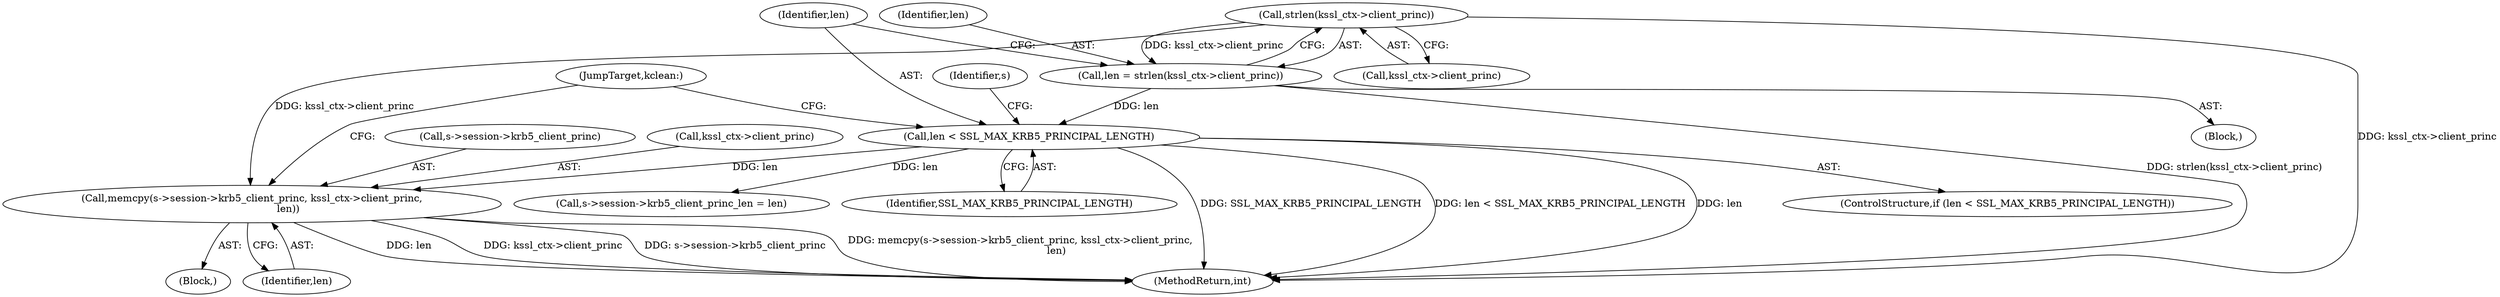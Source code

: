 digraph "0_openssl_3c66a669dfc7b3792f7af0758ea26fe8502ce70c@API" {
"1001227" [label="(Call,memcpy(s->session->krb5_client_princ, kssl_ctx->client_princ,\n                       len))"];
"1001211" [label="(Call,strlen(kssl_ctx->client_princ))"];
"1001216" [label="(Call,len < SSL_MAX_KRB5_PRINCIPAL_LENGTH)"];
"1001209" [label="(Call,len = strlen(kssl_ctx->client_princ))"];
"1001215" [label="(ControlStructure,if (len < SSL_MAX_KRB5_PRINCIPAL_LENGTH))"];
"1001237" [label="(JumpTarget,kclean:)"];
"1001219" [label="(Block,)"];
"1001207" [label="(Block,)"];
"1001211" [label="(Call,strlen(kssl_ctx->client_princ))"];
"1001228" [label="(Call,s->session->krb5_client_princ)"];
"1001233" [label="(Call,kssl_ctx->client_princ)"];
"1001217" [label="(Identifier,len)"];
"1001223" [label="(Identifier,s)"];
"1001209" [label="(Call,len = strlen(kssl_ctx->client_princ))"];
"1001216" [label="(Call,len < SSL_MAX_KRB5_PRINCIPAL_LENGTH)"];
"1001220" [label="(Call,s->session->krb5_client_princ_len = len)"];
"1002163" [label="(MethodReturn,int)"];
"1001212" [label="(Call,kssl_ctx->client_princ)"];
"1001218" [label="(Identifier,SSL_MAX_KRB5_PRINCIPAL_LENGTH)"];
"1001236" [label="(Identifier,len)"];
"1001227" [label="(Call,memcpy(s->session->krb5_client_princ, kssl_ctx->client_princ,\n                       len))"];
"1001210" [label="(Identifier,len)"];
"1001227" -> "1001219"  [label="AST: "];
"1001227" -> "1001236"  [label="CFG: "];
"1001228" -> "1001227"  [label="AST: "];
"1001233" -> "1001227"  [label="AST: "];
"1001236" -> "1001227"  [label="AST: "];
"1001237" -> "1001227"  [label="CFG: "];
"1001227" -> "1002163"  [label="DDG: kssl_ctx->client_princ"];
"1001227" -> "1002163"  [label="DDG: s->session->krb5_client_princ"];
"1001227" -> "1002163"  [label="DDG: memcpy(s->session->krb5_client_princ, kssl_ctx->client_princ,\n                       len)"];
"1001227" -> "1002163"  [label="DDG: len"];
"1001211" -> "1001227"  [label="DDG: kssl_ctx->client_princ"];
"1001216" -> "1001227"  [label="DDG: len"];
"1001211" -> "1001209"  [label="AST: "];
"1001211" -> "1001212"  [label="CFG: "];
"1001212" -> "1001211"  [label="AST: "];
"1001209" -> "1001211"  [label="CFG: "];
"1001211" -> "1002163"  [label="DDG: kssl_ctx->client_princ"];
"1001211" -> "1001209"  [label="DDG: kssl_ctx->client_princ"];
"1001216" -> "1001215"  [label="AST: "];
"1001216" -> "1001218"  [label="CFG: "];
"1001217" -> "1001216"  [label="AST: "];
"1001218" -> "1001216"  [label="AST: "];
"1001223" -> "1001216"  [label="CFG: "];
"1001237" -> "1001216"  [label="CFG: "];
"1001216" -> "1002163"  [label="DDG: SSL_MAX_KRB5_PRINCIPAL_LENGTH"];
"1001216" -> "1002163"  [label="DDG: len < SSL_MAX_KRB5_PRINCIPAL_LENGTH"];
"1001216" -> "1002163"  [label="DDG: len"];
"1001209" -> "1001216"  [label="DDG: len"];
"1001216" -> "1001220"  [label="DDG: len"];
"1001209" -> "1001207"  [label="AST: "];
"1001210" -> "1001209"  [label="AST: "];
"1001217" -> "1001209"  [label="CFG: "];
"1001209" -> "1002163"  [label="DDG: strlen(kssl_ctx->client_princ)"];
}
